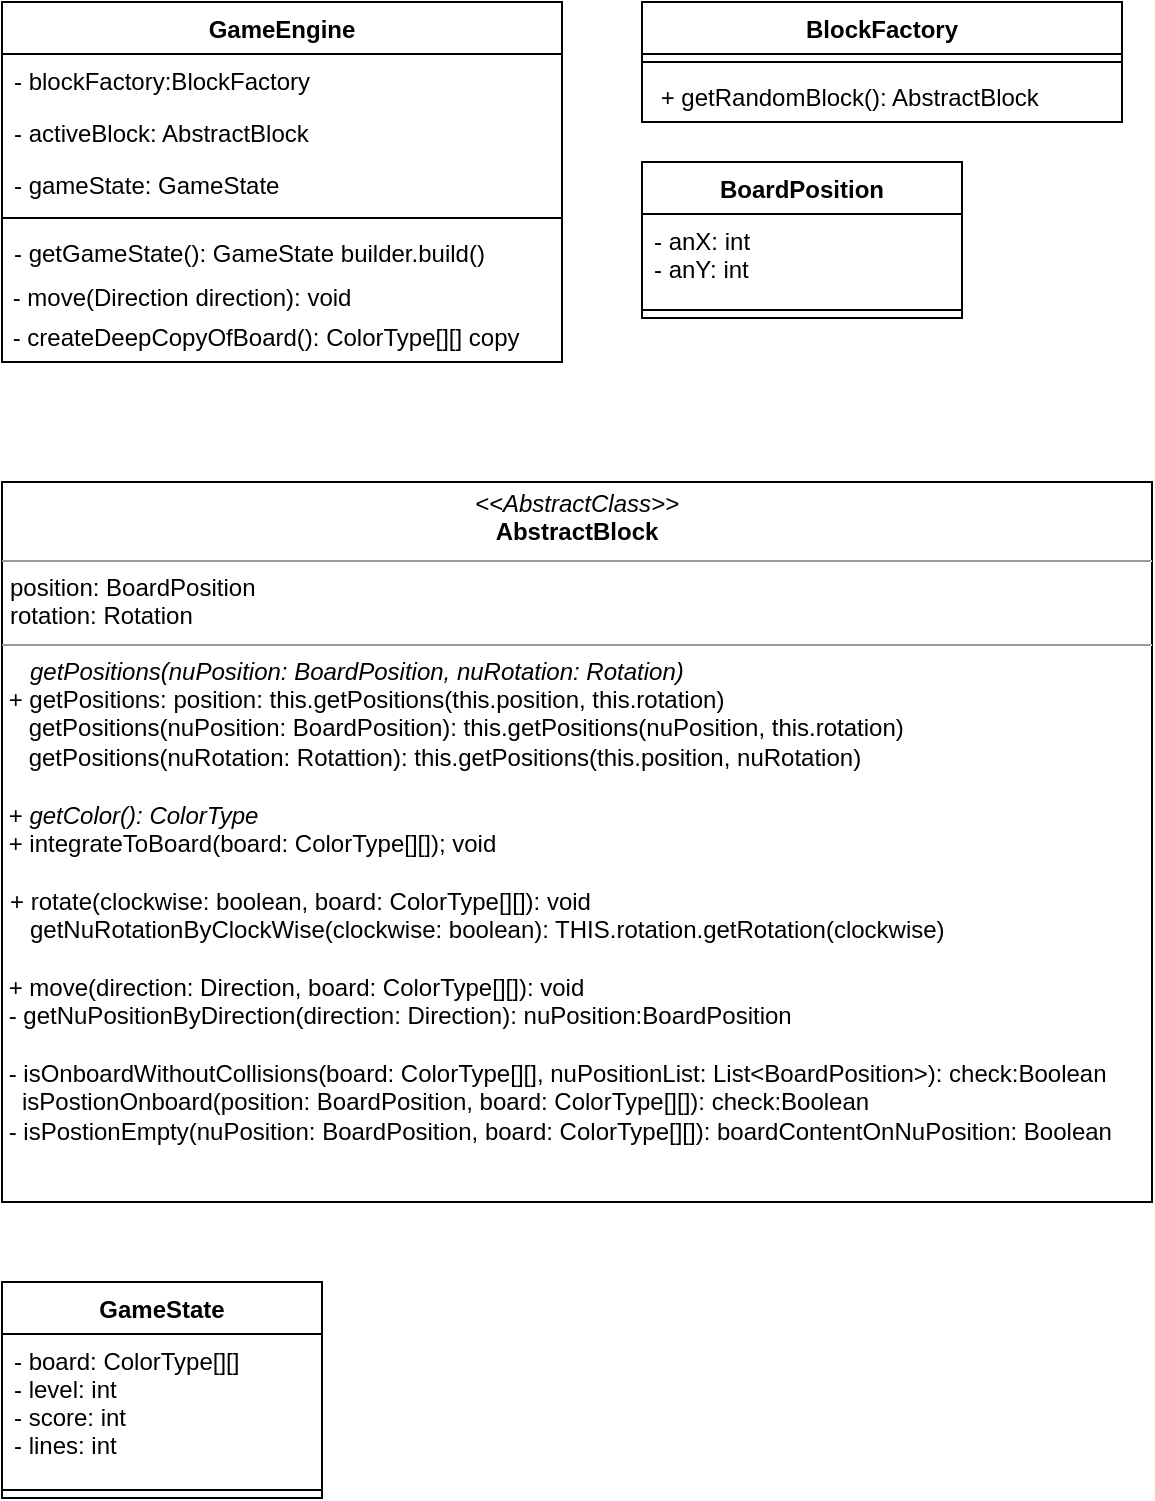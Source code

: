 <mxfile version="16.1.0" type="github">
  <diagram id="C5RBs43oDa-KdzZeNtuy" name="Page-1">
    <mxGraphModel dx="524" dy="834" grid="1" gridSize="10" guides="1" tooltips="1" connect="1" arrows="1" fold="1" page="1" pageScale="1" pageWidth="827" pageHeight="1169" math="0" shadow="0">
      <root>
        <mxCell id="WIyWlLk6GJQsqaUBKTNV-0" />
        <mxCell id="WIyWlLk6GJQsqaUBKTNV-1" parent="WIyWlLk6GJQsqaUBKTNV-0" />
        <mxCell id="zkfFHV4jXpPFQw0GAbJ--0" value="GameEngine" style="swimlane;fontStyle=1;align=center;verticalAlign=top;childLayout=stackLayout;horizontal=1;startSize=26;horizontalStack=0;resizeParent=1;resizeLast=0;collapsible=1;marginBottom=0;rounded=0;shadow=0;strokeWidth=1;" parent="WIyWlLk6GJQsqaUBKTNV-1" vertex="1">
          <mxGeometry x="40" y="40" width="280" height="180" as="geometry">
            <mxRectangle x="230" y="140" width="160" height="26" as="alternateBounds" />
          </mxGeometry>
        </mxCell>
        <mxCell id="zkfFHV4jXpPFQw0GAbJ--1" value="- blockFactory:BlockFactory" style="text;align=left;verticalAlign=top;spacingLeft=4;spacingRight=4;overflow=hidden;rotatable=0;points=[[0,0.5],[1,0.5]];portConstraint=eastwest;" parent="zkfFHV4jXpPFQw0GAbJ--0" vertex="1">
          <mxGeometry y="26" width="280" height="26" as="geometry" />
        </mxCell>
        <mxCell id="zkfFHV4jXpPFQw0GAbJ--2" value="- activeBlock: AbstractBlock" style="text;align=left;verticalAlign=top;spacingLeft=4;spacingRight=4;overflow=hidden;rotatable=0;points=[[0,0.5],[1,0.5]];portConstraint=eastwest;rounded=0;shadow=0;html=0;" parent="zkfFHV4jXpPFQw0GAbJ--0" vertex="1">
          <mxGeometry y="52" width="280" height="26" as="geometry" />
        </mxCell>
        <mxCell id="zkfFHV4jXpPFQw0GAbJ--3" value="- gameState: GameState" style="text;align=left;verticalAlign=top;spacingLeft=4;spacingRight=4;overflow=hidden;rotatable=0;points=[[0,0.5],[1,0.5]];portConstraint=eastwest;rounded=0;shadow=0;html=0;" parent="zkfFHV4jXpPFQw0GAbJ--0" vertex="1">
          <mxGeometry y="78" width="280" height="26" as="geometry" />
        </mxCell>
        <mxCell id="zkfFHV4jXpPFQw0GAbJ--4" value="" style="line;html=1;strokeWidth=1;align=left;verticalAlign=middle;spacingTop=-1;spacingLeft=3;spacingRight=3;rotatable=0;labelPosition=right;points=[];portConstraint=eastwest;" parent="zkfFHV4jXpPFQw0GAbJ--0" vertex="1">
          <mxGeometry y="104" width="280" height="8" as="geometry" />
        </mxCell>
        <mxCell id="zkfFHV4jXpPFQw0GAbJ--5" value="- getGameState(): GameState builder.build()" style="text;align=left;verticalAlign=top;spacingLeft=4;spacingRight=4;overflow=hidden;rotatable=0;points=[[0,0.5],[1,0.5]];portConstraint=eastwest;" parent="zkfFHV4jXpPFQw0GAbJ--0" vertex="1">
          <mxGeometry y="112" width="280" height="26" as="geometry" />
        </mxCell>
        <mxCell id="efugspYj4LJIn4x6Xk9c-0" value="&lt;div align=&quot;left&quot;&gt;&amp;nbsp;- move(Direction direction): void&lt;/div&gt;" style="text;html=1;align=left;verticalAlign=middle;resizable=0;points=[];autosize=1;strokeColor=none;fillColor=none;" vertex="1" parent="zkfFHV4jXpPFQw0GAbJ--0">
          <mxGeometry y="138" width="280" height="20" as="geometry" />
        </mxCell>
        <mxCell id="efugspYj4LJIn4x6Xk9c-1" value="&lt;div align=&quot;left&quot;&gt;&amp;nbsp;- createDeepCopyOfBoard(): ColorType[][] copy&lt;br&gt;&lt;/div&gt;" style="text;html=1;align=left;verticalAlign=middle;resizable=0;points=[];autosize=1;strokeColor=none;fillColor=none;" vertex="1" parent="zkfFHV4jXpPFQw0GAbJ--0">
          <mxGeometry y="158" width="280" height="20" as="geometry" />
        </mxCell>
        <mxCell id="efugspYj4LJIn4x6Xk9c-8" value="&lt;p style=&quot;margin: 0px ; margin-top: 4px ; text-align: center&quot;&gt;&lt;i&gt;&amp;lt;&amp;lt;AbstractClass&amp;gt;&amp;gt;&lt;/i&gt;&lt;br&gt;&lt;b&gt;AbstractBlock&lt;/b&gt;&lt;br&gt;&lt;/p&gt;&lt;hr size=&quot;1&quot;&gt;&lt;p style=&quot;margin: 0px ; margin-left: 4px&quot;&gt;position: BoardPosition&lt;br&gt;rotation: Rotation&lt;/p&gt;&lt;hr size=&quot;1&quot;&gt;&lt;p style=&quot;margin: 0px ; margin-left: 4px&quot;&gt;&lt;i&gt;&amp;nbsp;&amp;nbsp; getPositions(nuPosition: BoardPosition, nuRotation: Rotation)&lt;/i&gt;&lt;br&gt;&lt;/p&gt;&lt;div&gt;&amp;nbsp;+ getPositions: position: this.getPositions(this.position, this.rotation)&lt;/div&gt;&lt;div&gt;&amp;nbsp;&amp;nbsp;&amp;nbsp; getPositions(nuPosition: BoardPosition): this.getPositions(nuPosition, this.rotation)&lt;/div&gt;&lt;div&gt;&amp;nbsp;&amp;nbsp;&amp;nbsp; getPositions(nuRotation: Rotattion): this.getPositions(this.position, nuRotation)&lt;/div&gt;&lt;div&gt;&lt;br&gt;&lt;/div&gt;&lt;div&gt;&amp;nbsp;+ &lt;i&gt;getColor(): ColorType&lt;/i&gt;&lt;/div&gt;&lt;div&gt;&amp;nbsp;+ integrateToBoard(board: ColorType[][]); void&lt;br&gt;&lt;/div&gt;&lt;div&gt;&lt;br&gt;&lt;/div&gt;&lt;p style=&quot;margin: 0px ; margin-left: 4px&quot;&gt;+ rotate(clockwise: boolean, board: ColorType[][]): void&lt;br&gt;&amp;nbsp;&amp;nbsp; getNuRotationByClockWise(clockwise: boolean): THIS.rotation.getRotation(clockwise)&lt;/p&gt;&lt;p style=&quot;margin: 0px ; margin-left: 4px&quot;&gt;&lt;br&gt;&lt;/p&gt;&lt;div&gt;&amp;nbsp;+ move(direction: Direction, board: ColorType[][]): void&lt;/div&gt;&lt;div&gt;&amp;nbsp;- getNuPositionByDirection(direction: Direction): nuPosition:BoardPosition&lt;/div&gt;&lt;div&gt;&lt;br&gt;&lt;/div&gt;&lt;div&gt;&amp;nbsp;- isOnboardWithoutCollisions(board: ColorType[][], nuPositionList: List&amp;lt;BoardPosition&amp;gt;): check:Boolean&lt;br&gt;&lt;/div&gt;&lt;div&gt;&amp;nbsp;&amp;nbsp; isPostionOnboard(position: BoardPosition, board: ColorType[][]): check:Boolean&lt;/div&gt;&lt;div&gt;&amp;nbsp;- isPostionEmpty(nuPosition: BoardPosition, board: ColorType[][]): boardContentOnNuPosition: Boolean&lt;/div&gt;&lt;div&gt;&amp;nbsp;&lt;/div&gt;&lt;div&gt;&amp;nbsp;&lt;br&gt;&lt;div&gt;&amp;nbsp;&lt;br&gt;&lt;/div&gt;&lt;div&gt;&lt;br&gt;&lt;br&gt;&lt;/div&gt;&amp;nbsp;&lt;/div&gt;&lt;div&gt;&lt;br&gt;&lt;/div&gt;" style="verticalAlign=top;align=left;overflow=fill;fontSize=12;fontFamily=Helvetica;html=1;" vertex="1" parent="WIyWlLk6GJQsqaUBKTNV-1">
          <mxGeometry x="40" y="280" width="575" height="360" as="geometry" />
        </mxCell>
        <mxCell id="efugspYj4LJIn4x6Xk9c-9" value="BlockFactory" style="swimlane;fontStyle=1;align=center;verticalAlign=top;childLayout=stackLayout;horizontal=1;startSize=26;horizontalStack=0;resizeParent=1;resizeParentMax=0;resizeLast=0;collapsible=1;marginBottom=0;" vertex="1" parent="WIyWlLk6GJQsqaUBKTNV-1">
          <mxGeometry x="360" y="40" width="240" height="60" as="geometry" />
        </mxCell>
        <mxCell id="efugspYj4LJIn4x6Xk9c-11" value="" style="line;strokeWidth=1;fillColor=none;align=left;verticalAlign=middle;spacingTop=-1;spacingLeft=3;spacingRight=3;rotatable=0;labelPosition=right;points=[];portConstraint=eastwest;" vertex="1" parent="efugspYj4LJIn4x6Xk9c-9">
          <mxGeometry y="26" width="240" height="8" as="geometry" />
        </mxCell>
        <mxCell id="efugspYj4LJIn4x6Xk9c-12" value=" + getRandomBlock(): AbstractBlock" style="text;strokeColor=none;fillColor=none;align=left;verticalAlign=top;spacingLeft=4;spacingRight=4;overflow=hidden;rotatable=0;points=[[0,0.5],[1,0.5]];portConstraint=eastwest;" vertex="1" parent="efugspYj4LJIn4x6Xk9c-9">
          <mxGeometry y="34" width="240" height="26" as="geometry" />
        </mxCell>
        <mxCell id="efugspYj4LJIn4x6Xk9c-17" value="BoardPosition" style="swimlane;fontStyle=1;align=center;verticalAlign=top;childLayout=stackLayout;horizontal=1;startSize=26;horizontalStack=0;resizeParent=1;resizeParentMax=0;resizeLast=0;collapsible=1;marginBottom=0;" vertex="1" parent="WIyWlLk6GJQsqaUBKTNV-1">
          <mxGeometry x="360" y="120" width="160" height="78" as="geometry" />
        </mxCell>
        <mxCell id="efugspYj4LJIn4x6Xk9c-18" value="- anX: int&#xa;- anY: int&#xa;" style="text;strokeColor=none;fillColor=none;align=left;verticalAlign=top;spacingLeft=4;spacingRight=4;overflow=hidden;rotatable=0;points=[[0,0.5],[1,0.5]];portConstraint=eastwest;" vertex="1" parent="efugspYj4LJIn4x6Xk9c-17">
          <mxGeometry y="26" width="160" height="44" as="geometry" />
        </mxCell>
        <mxCell id="efugspYj4LJIn4x6Xk9c-19" value="" style="line;strokeWidth=1;fillColor=none;align=left;verticalAlign=middle;spacingTop=-1;spacingLeft=3;spacingRight=3;rotatable=0;labelPosition=right;points=[];portConstraint=eastwest;" vertex="1" parent="efugspYj4LJIn4x6Xk9c-17">
          <mxGeometry y="70" width="160" height="8" as="geometry" />
        </mxCell>
        <mxCell id="efugspYj4LJIn4x6Xk9c-21" value="GameState" style="swimlane;fontStyle=1;align=center;verticalAlign=top;childLayout=stackLayout;horizontal=1;startSize=26;horizontalStack=0;resizeParent=1;resizeParentMax=0;resizeLast=0;collapsible=1;marginBottom=0;" vertex="1" parent="WIyWlLk6GJQsqaUBKTNV-1">
          <mxGeometry x="40" y="680" width="160" height="108" as="geometry" />
        </mxCell>
        <mxCell id="efugspYj4LJIn4x6Xk9c-22" value="- board: ColorType[][]&#xa;- level: int&#xa;- score: int&#xa;- lines: int&#xa;" style="text;strokeColor=none;fillColor=none;align=left;verticalAlign=top;spacingLeft=4;spacingRight=4;overflow=hidden;rotatable=0;points=[[0,0.5],[1,0.5]];portConstraint=eastwest;" vertex="1" parent="efugspYj4LJIn4x6Xk9c-21">
          <mxGeometry y="26" width="160" height="74" as="geometry" />
        </mxCell>
        <mxCell id="efugspYj4LJIn4x6Xk9c-23" value="" style="line;strokeWidth=1;fillColor=none;align=left;verticalAlign=middle;spacingTop=-1;spacingLeft=3;spacingRight=3;rotatable=0;labelPosition=right;points=[];portConstraint=eastwest;" vertex="1" parent="efugspYj4LJIn4x6Xk9c-21">
          <mxGeometry y="100" width="160" height="8" as="geometry" />
        </mxCell>
      </root>
    </mxGraphModel>
  </diagram>
</mxfile>
